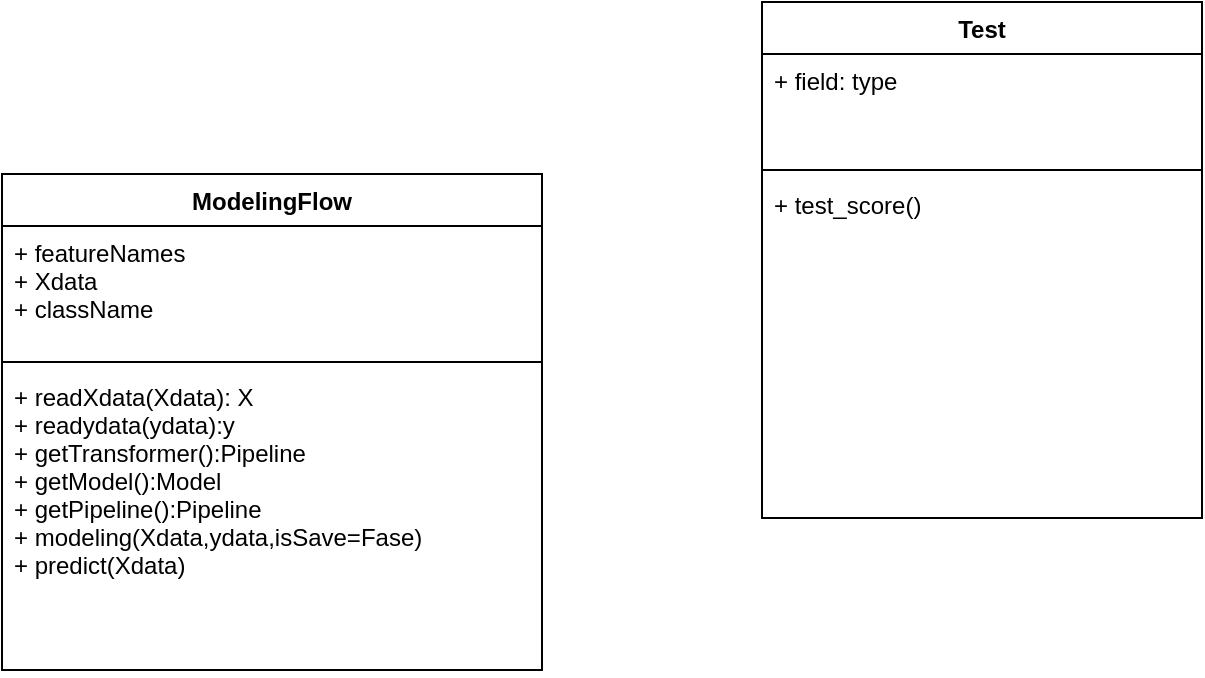 <mxfile version="12.9.3" type="github">
  <diagram id="t4mAXT_9gxE2H1gIWOBb" name="Page-1">
    <mxGraphModel dx="946" dy="614" grid="1" gridSize="10" guides="1" tooltips="1" connect="1" arrows="1" fold="1" page="1" pageScale="1" pageWidth="827" pageHeight="1169" math="0" shadow="0">
      <root>
        <mxCell id="0" />
        <mxCell id="1" parent="0" />
        <mxCell id="MdVjQOEpR-VD5ustZgR6-1" value="ModelingFlow" style="swimlane;fontStyle=1;align=center;verticalAlign=top;childLayout=stackLayout;horizontal=1;startSize=26;horizontalStack=0;resizeParent=1;resizeParentMax=0;resizeLast=0;collapsible=1;marginBottom=0;" vertex="1" parent="1">
          <mxGeometry x="120" y="110" width="270" height="248" as="geometry" />
        </mxCell>
        <mxCell id="MdVjQOEpR-VD5ustZgR6-2" value="+ featureNames&#xa;+ Xdata&#xa;+ className" style="text;strokeColor=none;fillColor=none;align=left;verticalAlign=top;spacingLeft=4;spacingRight=4;overflow=hidden;rotatable=0;points=[[0,0.5],[1,0.5]];portConstraint=eastwest;" vertex="1" parent="MdVjQOEpR-VD5ustZgR6-1">
          <mxGeometry y="26" width="270" height="64" as="geometry" />
        </mxCell>
        <mxCell id="MdVjQOEpR-VD5ustZgR6-3" value="" style="line;strokeWidth=1;fillColor=none;align=left;verticalAlign=middle;spacingTop=-1;spacingLeft=3;spacingRight=3;rotatable=0;labelPosition=right;points=[];portConstraint=eastwest;" vertex="1" parent="MdVjQOEpR-VD5ustZgR6-1">
          <mxGeometry y="90" width="270" height="8" as="geometry" />
        </mxCell>
        <mxCell id="MdVjQOEpR-VD5ustZgR6-4" value="+ readXdata(Xdata): X&#xa;+ readydata(ydata):y&#xa;+ getTransformer():Pipeline&#xa;+ getModel():Model&#xa;+ getPipeline():Pipeline&#xa;+ modeling(Xdata,ydata,isSave=Fase)&#xa;+ predict(Xdata)&#xa;" style="text;strokeColor=none;fillColor=none;align=left;verticalAlign=top;spacingLeft=4;spacingRight=4;overflow=hidden;rotatable=0;points=[[0,0.5],[1,0.5]];portConstraint=eastwest;" vertex="1" parent="MdVjQOEpR-VD5ustZgR6-1">
          <mxGeometry y="98" width="270" height="150" as="geometry" />
        </mxCell>
        <mxCell id="MdVjQOEpR-VD5ustZgR6-6" value="Test" style="swimlane;fontStyle=1;align=center;verticalAlign=top;childLayout=stackLayout;horizontal=1;startSize=26;horizontalStack=0;resizeParent=1;resizeParentMax=0;resizeLast=0;collapsible=1;marginBottom=0;" vertex="1" parent="1">
          <mxGeometry x="500" y="24" width="220" height="258" as="geometry" />
        </mxCell>
        <mxCell id="MdVjQOEpR-VD5ustZgR6-7" value="+ field: type" style="text;strokeColor=none;fillColor=none;align=left;verticalAlign=top;spacingLeft=4;spacingRight=4;overflow=hidden;rotatable=0;points=[[0,0.5],[1,0.5]];portConstraint=eastwest;" vertex="1" parent="MdVjQOEpR-VD5ustZgR6-6">
          <mxGeometry y="26" width="220" height="54" as="geometry" />
        </mxCell>
        <mxCell id="MdVjQOEpR-VD5ustZgR6-8" value="" style="line;strokeWidth=1;fillColor=none;align=left;verticalAlign=middle;spacingTop=-1;spacingLeft=3;spacingRight=3;rotatable=0;labelPosition=right;points=[];portConstraint=eastwest;" vertex="1" parent="MdVjQOEpR-VD5ustZgR6-6">
          <mxGeometry y="80" width="220" height="8" as="geometry" />
        </mxCell>
        <mxCell id="MdVjQOEpR-VD5ustZgR6-9" value="+ test_score()" style="text;strokeColor=none;fillColor=none;align=left;verticalAlign=top;spacingLeft=4;spacingRight=4;overflow=hidden;rotatable=0;points=[[0,0.5],[1,0.5]];portConstraint=eastwest;" vertex="1" parent="MdVjQOEpR-VD5ustZgR6-6">
          <mxGeometry y="88" width="220" height="170" as="geometry" />
        </mxCell>
      </root>
    </mxGraphModel>
  </diagram>
</mxfile>
